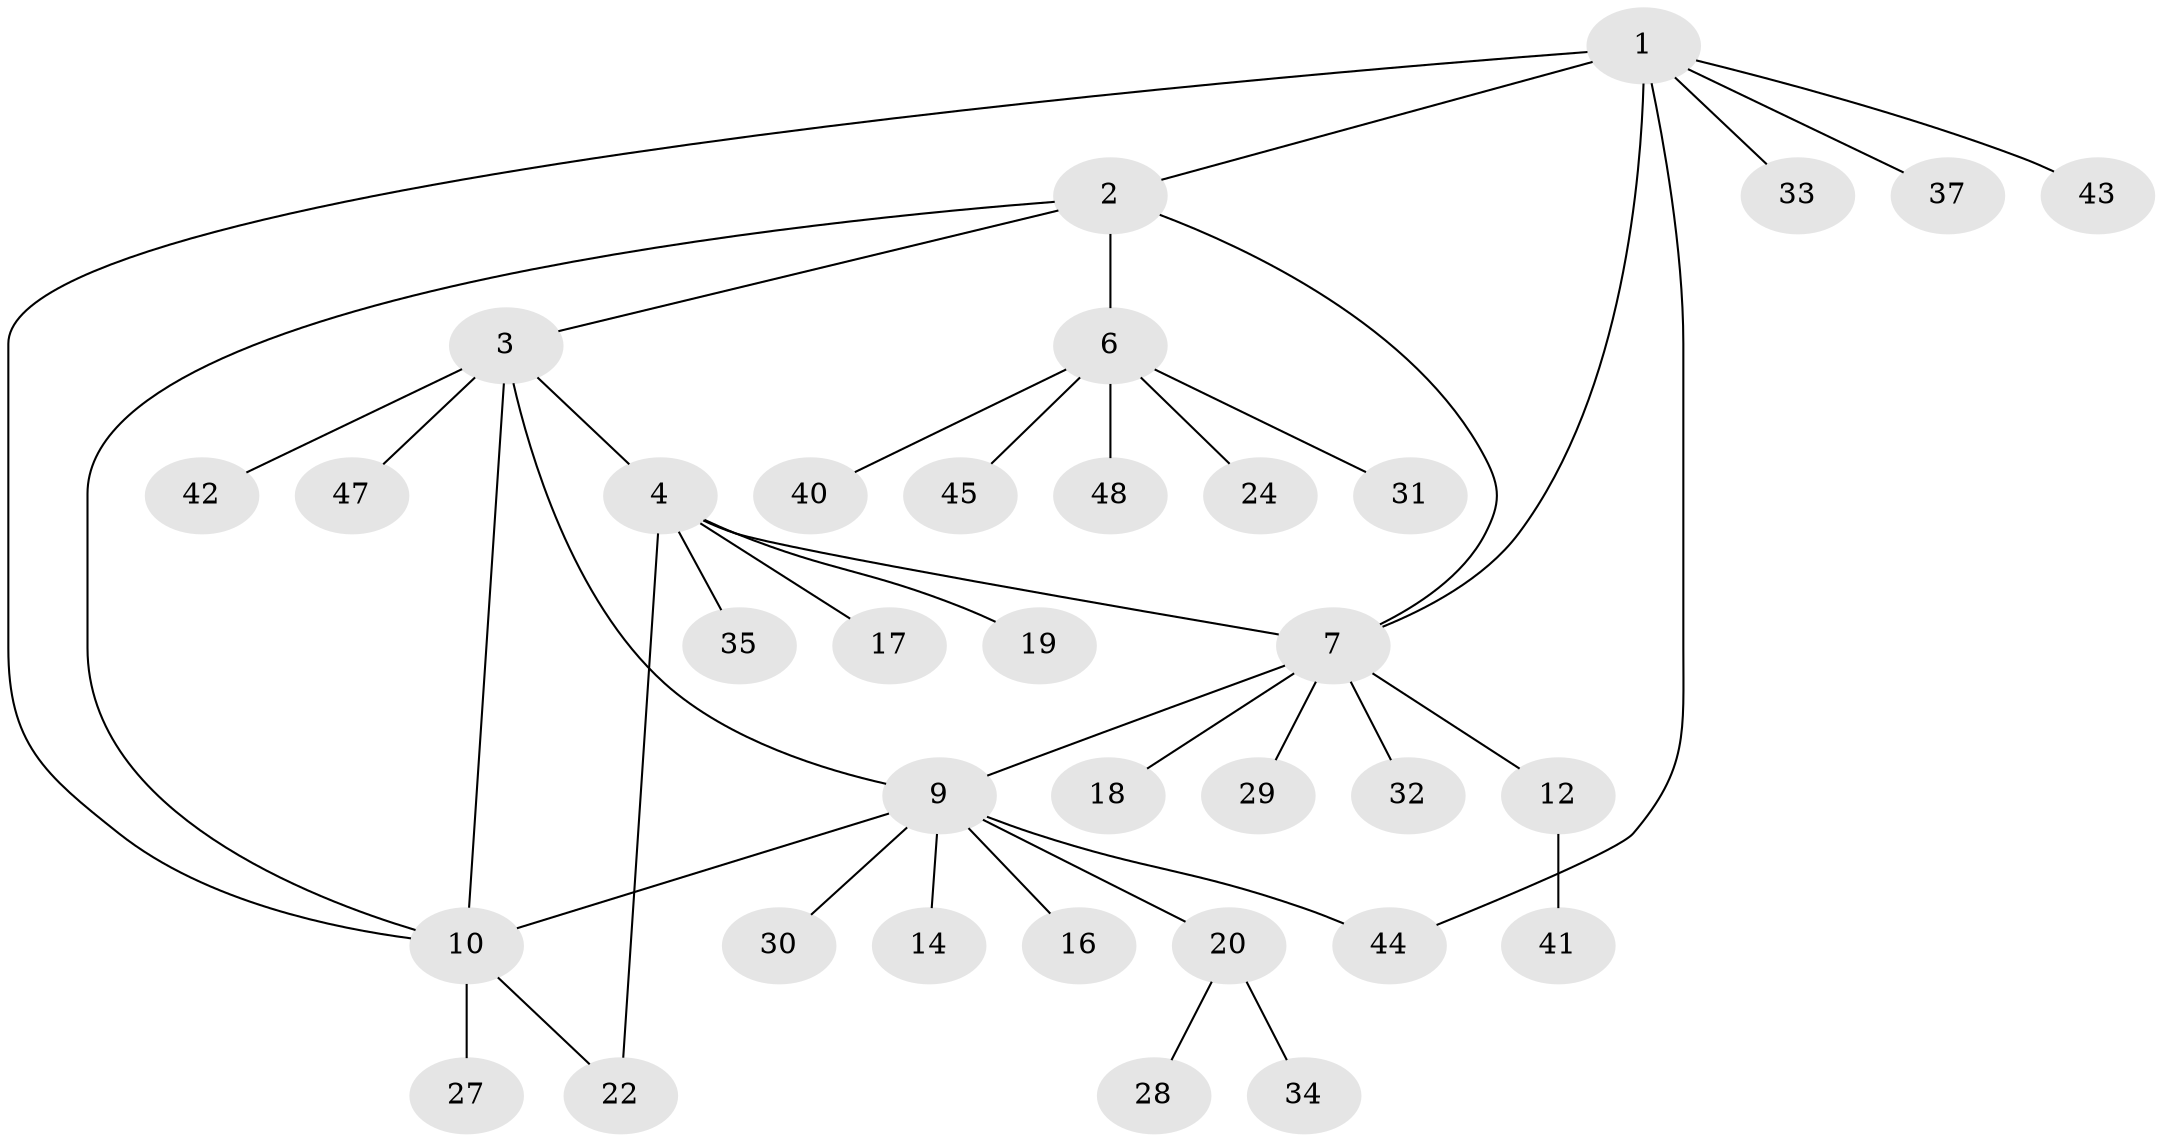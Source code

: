 // Generated by graph-tools (version 1.1) at 2025/24/03/03/25 07:24:18]
// undirected, 35 vertices, 42 edges
graph export_dot {
graph [start="1"]
  node [color=gray90,style=filled];
  1 [super="+8"];
  2 [super="+5"];
  3 [super="+26"];
  4 [super="+23"];
  6 [super="+21"];
  7 [super="+11"];
  9 [super="+15"];
  10 [super="+13"];
  12 [super="+38"];
  14;
  16 [super="+25"];
  17 [super="+36"];
  18;
  19;
  20 [super="+39"];
  22;
  24;
  27;
  28;
  29;
  30;
  31;
  32;
  33 [super="+46"];
  34;
  35;
  37;
  40;
  41;
  42;
  43;
  44;
  45;
  47;
  48;
  1 -- 2 [weight=2];
  1 -- 10;
  1 -- 33;
  1 -- 37;
  1 -- 43;
  1 -- 44;
  1 -- 7;
  2 -- 3 [weight=2];
  2 -- 7;
  2 -- 6;
  2 -- 10;
  3 -- 4;
  3 -- 10 [weight=2];
  3 -- 42;
  3 -- 47;
  3 -- 9;
  4 -- 7;
  4 -- 17;
  4 -- 19;
  4 -- 22;
  4 -- 35;
  6 -- 24;
  6 -- 31;
  6 -- 45;
  6 -- 40;
  6 -- 48;
  7 -- 9;
  7 -- 12;
  7 -- 29;
  7 -- 32;
  7 -- 18;
  9 -- 10;
  9 -- 14;
  9 -- 16;
  9 -- 20;
  9 -- 44;
  9 -- 30;
  10 -- 22;
  10 -- 27;
  12 -- 41;
  20 -- 28;
  20 -- 34;
}
